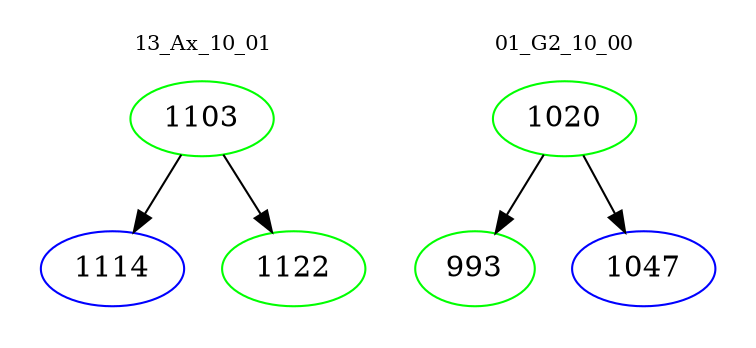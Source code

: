 digraph{
subgraph cluster_0 {
color = white
label = "13_Ax_10_01";
fontsize=10;
T0_1103 [label="1103", color="green"]
T0_1103 -> T0_1114 [color="black"]
T0_1114 [label="1114", color="blue"]
T0_1103 -> T0_1122 [color="black"]
T0_1122 [label="1122", color="green"]
}
subgraph cluster_1 {
color = white
label = "01_G2_10_00";
fontsize=10;
T1_1020 [label="1020", color="green"]
T1_1020 -> T1_993 [color="black"]
T1_993 [label="993", color="green"]
T1_1020 -> T1_1047 [color="black"]
T1_1047 [label="1047", color="blue"]
}
}
